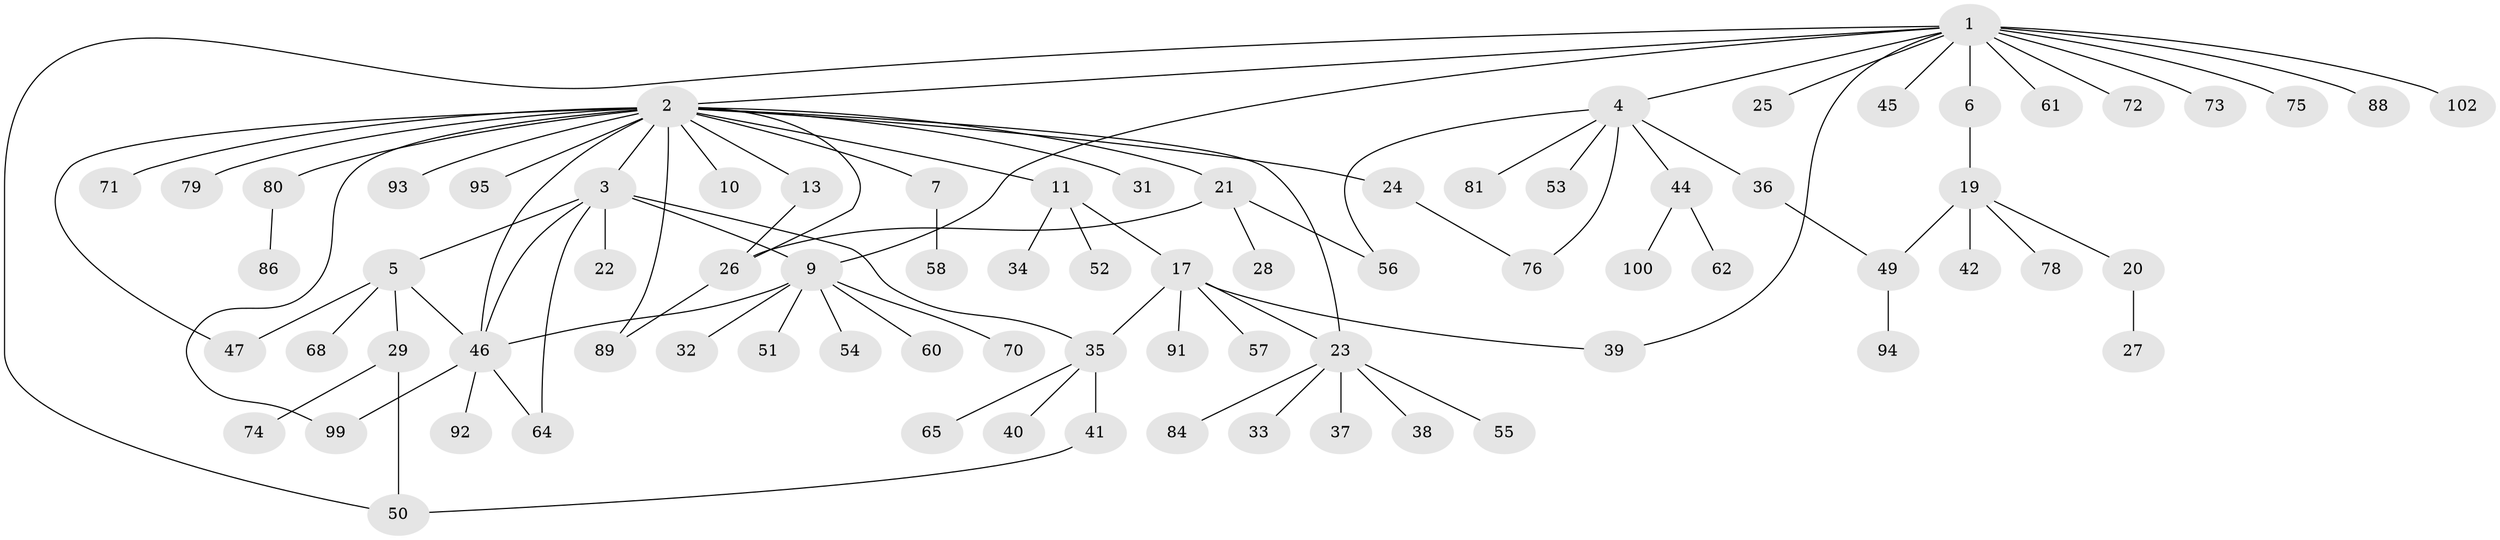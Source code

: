 // original degree distribution, {14: 0.009708737864077669, 18: 0.009708737864077669, 8: 0.009708737864077669, 5: 0.05825242718446602, 6: 0.02912621359223301, 2: 0.23300970873786409, 7: 0.019417475728155338, 1: 0.49514563106796117, 3: 0.10679611650485436, 4: 0.02912621359223301}
// Generated by graph-tools (version 1.1) at 2025/11/02/27/25 16:11:13]
// undirected, 78 vertices, 95 edges
graph export_dot {
graph [start="1"]
  node [color=gray90,style=filled];
  1 [super="+8"];
  2 [super="+18"];
  3 [super="+48"];
  4 [super="+15"];
  5 [super="+66"];
  6;
  7 [super="+16"];
  9 [super="+14"];
  10;
  11 [super="+12"];
  13;
  17 [super="+59"];
  19 [super="+97"];
  20 [super="+96"];
  21 [super="+85"];
  22;
  23 [super="+30"];
  24;
  25;
  26;
  27 [super="+90"];
  28;
  29;
  31;
  32;
  33;
  34;
  35 [super="+43"];
  36;
  37;
  38;
  39;
  40;
  41;
  42;
  44;
  45 [super="+77"];
  46 [super="+101"];
  47 [super="+69"];
  49 [super="+63"];
  50 [super="+82"];
  51 [super="+67"];
  52 [super="+83"];
  53;
  54;
  55;
  56 [super="+103"];
  57;
  58;
  60;
  61;
  62;
  64;
  65;
  68 [super="+87"];
  70;
  71;
  72;
  73;
  74;
  75;
  76;
  78 [super="+98"];
  79;
  80;
  81;
  84;
  86;
  88;
  89;
  91;
  92;
  93;
  94;
  95;
  99;
  100;
  102;
  1 -- 2;
  1 -- 4;
  1 -- 6;
  1 -- 9;
  1 -- 39;
  1 -- 45;
  1 -- 50;
  1 -- 61;
  1 -- 72;
  1 -- 73;
  1 -- 88 [weight=2];
  1 -- 102;
  1 -- 75;
  1 -- 25;
  2 -- 3;
  2 -- 7;
  2 -- 10;
  2 -- 11;
  2 -- 13;
  2 -- 21;
  2 -- 24;
  2 -- 26;
  2 -- 47;
  2 -- 71;
  2 -- 79;
  2 -- 80;
  2 -- 89 [weight=2];
  2 -- 93;
  2 -- 95;
  2 -- 99;
  2 -- 23;
  2 -- 46;
  2 -- 31;
  3 -- 5;
  3 -- 9;
  3 -- 22;
  3 -- 35;
  3 -- 64;
  3 -- 46;
  4 -- 44;
  4 -- 76;
  4 -- 81;
  4 -- 53;
  4 -- 36;
  4 -- 56;
  5 -- 29;
  5 -- 46;
  5 -- 47;
  5 -- 68;
  6 -- 19;
  7 -- 58;
  9 -- 46;
  9 -- 51;
  9 -- 54;
  9 -- 60;
  9 -- 32;
  9 -- 70;
  11 -- 34;
  11 -- 17;
  11 -- 52;
  13 -- 26;
  17 -- 23;
  17 -- 57;
  17 -- 91;
  17 -- 35;
  17 -- 39;
  19 -- 20;
  19 -- 42;
  19 -- 78;
  19 -- 49;
  20 -- 27;
  21 -- 26;
  21 -- 28;
  21 -- 56;
  23 -- 33;
  23 -- 37;
  23 -- 38;
  23 -- 55;
  23 -- 84;
  24 -- 76;
  26 -- 89;
  29 -- 50;
  29 -- 74;
  35 -- 40;
  35 -- 41;
  35 -- 65;
  36 -- 49;
  41 -- 50;
  44 -- 62;
  44 -- 100;
  46 -- 64;
  46 -- 92;
  46 -- 99;
  49 -- 94;
  80 -- 86;
}
